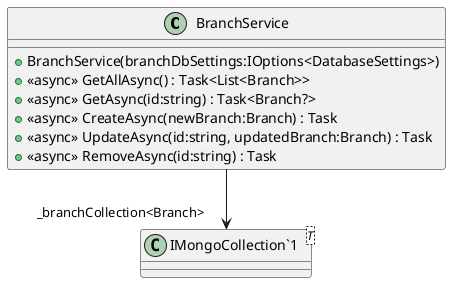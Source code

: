 @startuml
class BranchService {
    + BranchService(branchDbSettings:IOptions<DatabaseSettings>)
    + <<async>> GetAllAsync() : Task<List<Branch>>
    + <<async>> GetAsync(id:string) : Task<Branch?>
    + <<async>> CreateAsync(newBranch:Branch) : Task
    + <<async>> UpdateAsync(id:string, updatedBranch:Branch) : Task
    + <<async>> RemoveAsync(id:string) : Task
}
class "IMongoCollection`1"<T> {
}
BranchService --> "_branchCollection<Branch>" "IMongoCollection`1"
@enduml
